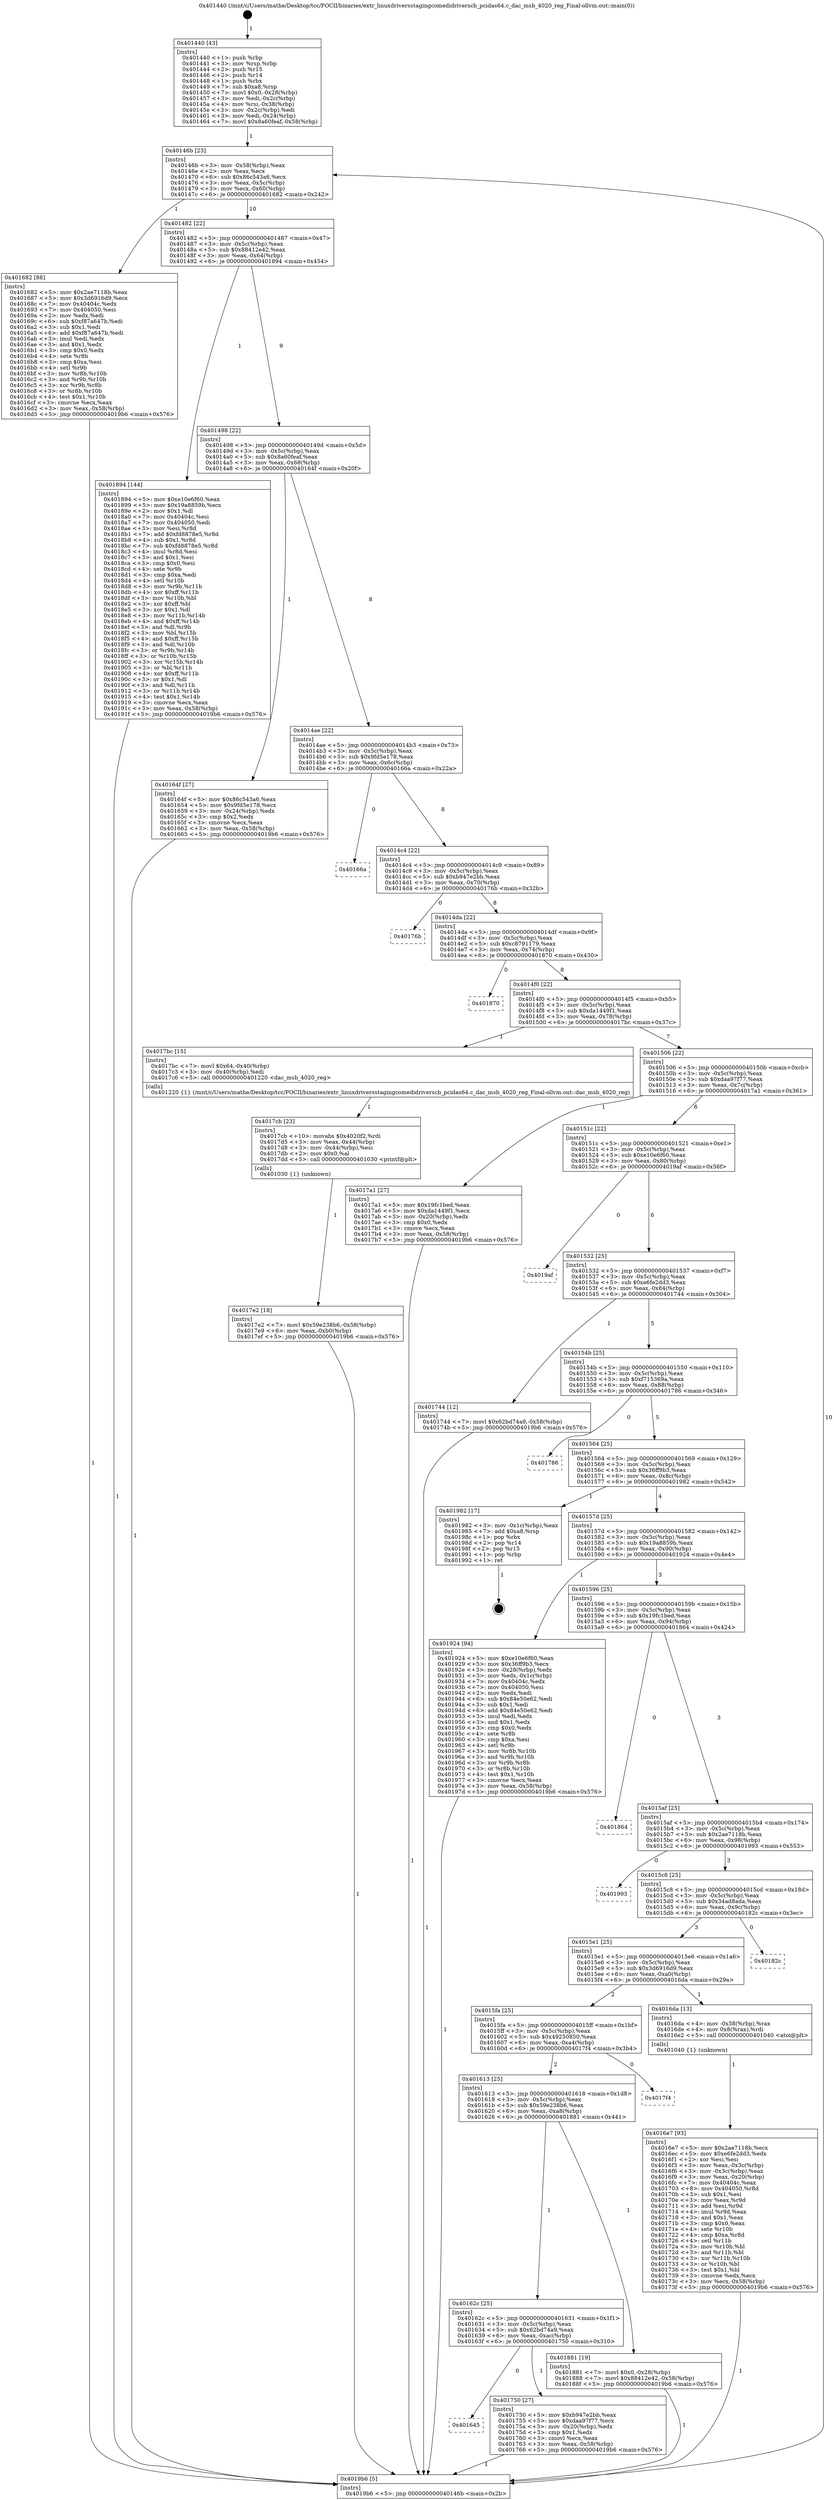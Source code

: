 digraph "0x401440" {
  label = "0x401440 (/mnt/c/Users/mathe/Desktop/tcc/POCII/binaries/extr_linuxdriversstagingcomedidriverscb_pcidas64.c_dac_msb_4020_reg_Final-ollvm.out::main(0))"
  labelloc = "t"
  node[shape=record]

  Entry [label="",width=0.3,height=0.3,shape=circle,fillcolor=black,style=filled]
  "0x40146b" [label="{
     0x40146b [23]\l
     | [instrs]\l
     &nbsp;&nbsp;0x40146b \<+3\>: mov -0x58(%rbp),%eax\l
     &nbsp;&nbsp;0x40146e \<+2\>: mov %eax,%ecx\l
     &nbsp;&nbsp;0x401470 \<+6\>: sub $0x86c543a6,%ecx\l
     &nbsp;&nbsp;0x401476 \<+3\>: mov %eax,-0x5c(%rbp)\l
     &nbsp;&nbsp;0x401479 \<+3\>: mov %ecx,-0x60(%rbp)\l
     &nbsp;&nbsp;0x40147c \<+6\>: je 0000000000401682 \<main+0x242\>\l
  }"]
  "0x401682" [label="{
     0x401682 [88]\l
     | [instrs]\l
     &nbsp;&nbsp;0x401682 \<+5\>: mov $0x2ae7118b,%eax\l
     &nbsp;&nbsp;0x401687 \<+5\>: mov $0x3d6916d9,%ecx\l
     &nbsp;&nbsp;0x40168c \<+7\>: mov 0x40404c,%edx\l
     &nbsp;&nbsp;0x401693 \<+7\>: mov 0x404050,%esi\l
     &nbsp;&nbsp;0x40169a \<+2\>: mov %edx,%edi\l
     &nbsp;&nbsp;0x40169c \<+6\>: sub $0xf87a647b,%edi\l
     &nbsp;&nbsp;0x4016a2 \<+3\>: sub $0x1,%edi\l
     &nbsp;&nbsp;0x4016a5 \<+6\>: add $0xf87a647b,%edi\l
     &nbsp;&nbsp;0x4016ab \<+3\>: imul %edi,%edx\l
     &nbsp;&nbsp;0x4016ae \<+3\>: and $0x1,%edx\l
     &nbsp;&nbsp;0x4016b1 \<+3\>: cmp $0x0,%edx\l
     &nbsp;&nbsp;0x4016b4 \<+4\>: sete %r8b\l
     &nbsp;&nbsp;0x4016b8 \<+3\>: cmp $0xa,%esi\l
     &nbsp;&nbsp;0x4016bb \<+4\>: setl %r9b\l
     &nbsp;&nbsp;0x4016bf \<+3\>: mov %r8b,%r10b\l
     &nbsp;&nbsp;0x4016c2 \<+3\>: and %r9b,%r10b\l
     &nbsp;&nbsp;0x4016c5 \<+3\>: xor %r9b,%r8b\l
     &nbsp;&nbsp;0x4016c8 \<+3\>: or %r8b,%r10b\l
     &nbsp;&nbsp;0x4016cb \<+4\>: test $0x1,%r10b\l
     &nbsp;&nbsp;0x4016cf \<+3\>: cmovne %ecx,%eax\l
     &nbsp;&nbsp;0x4016d2 \<+3\>: mov %eax,-0x58(%rbp)\l
     &nbsp;&nbsp;0x4016d5 \<+5\>: jmp 00000000004019b6 \<main+0x576\>\l
  }"]
  "0x401482" [label="{
     0x401482 [22]\l
     | [instrs]\l
     &nbsp;&nbsp;0x401482 \<+5\>: jmp 0000000000401487 \<main+0x47\>\l
     &nbsp;&nbsp;0x401487 \<+3\>: mov -0x5c(%rbp),%eax\l
     &nbsp;&nbsp;0x40148a \<+5\>: sub $0x88412e42,%eax\l
     &nbsp;&nbsp;0x40148f \<+3\>: mov %eax,-0x64(%rbp)\l
     &nbsp;&nbsp;0x401492 \<+6\>: je 0000000000401894 \<main+0x454\>\l
  }"]
  Exit [label="",width=0.3,height=0.3,shape=circle,fillcolor=black,style=filled,peripheries=2]
  "0x401894" [label="{
     0x401894 [144]\l
     | [instrs]\l
     &nbsp;&nbsp;0x401894 \<+5\>: mov $0xe10e6f60,%eax\l
     &nbsp;&nbsp;0x401899 \<+5\>: mov $0x19a8859b,%ecx\l
     &nbsp;&nbsp;0x40189e \<+2\>: mov $0x1,%dl\l
     &nbsp;&nbsp;0x4018a0 \<+7\>: mov 0x40404c,%esi\l
     &nbsp;&nbsp;0x4018a7 \<+7\>: mov 0x404050,%edi\l
     &nbsp;&nbsp;0x4018ae \<+3\>: mov %esi,%r8d\l
     &nbsp;&nbsp;0x4018b1 \<+7\>: add $0xfd8878e5,%r8d\l
     &nbsp;&nbsp;0x4018b8 \<+4\>: sub $0x1,%r8d\l
     &nbsp;&nbsp;0x4018bc \<+7\>: sub $0xfd8878e5,%r8d\l
     &nbsp;&nbsp;0x4018c3 \<+4\>: imul %r8d,%esi\l
     &nbsp;&nbsp;0x4018c7 \<+3\>: and $0x1,%esi\l
     &nbsp;&nbsp;0x4018ca \<+3\>: cmp $0x0,%esi\l
     &nbsp;&nbsp;0x4018cd \<+4\>: sete %r9b\l
     &nbsp;&nbsp;0x4018d1 \<+3\>: cmp $0xa,%edi\l
     &nbsp;&nbsp;0x4018d4 \<+4\>: setl %r10b\l
     &nbsp;&nbsp;0x4018d8 \<+3\>: mov %r9b,%r11b\l
     &nbsp;&nbsp;0x4018db \<+4\>: xor $0xff,%r11b\l
     &nbsp;&nbsp;0x4018df \<+3\>: mov %r10b,%bl\l
     &nbsp;&nbsp;0x4018e2 \<+3\>: xor $0xff,%bl\l
     &nbsp;&nbsp;0x4018e5 \<+3\>: xor $0x1,%dl\l
     &nbsp;&nbsp;0x4018e8 \<+3\>: mov %r11b,%r14b\l
     &nbsp;&nbsp;0x4018eb \<+4\>: and $0xff,%r14b\l
     &nbsp;&nbsp;0x4018ef \<+3\>: and %dl,%r9b\l
     &nbsp;&nbsp;0x4018f2 \<+3\>: mov %bl,%r15b\l
     &nbsp;&nbsp;0x4018f5 \<+4\>: and $0xff,%r15b\l
     &nbsp;&nbsp;0x4018f9 \<+3\>: and %dl,%r10b\l
     &nbsp;&nbsp;0x4018fc \<+3\>: or %r9b,%r14b\l
     &nbsp;&nbsp;0x4018ff \<+3\>: or %r10b,%r15b\l
     &nbsp;&nbsp;0x401902 \<+3\>: xor %r15b,%r14b\l
     &nbsp;&nbsp;0x401905 \<+3\>: or %bl,%r11b\l
     &nbsp;&nbsp;0x401908 \<+4\>: xor $0xff,%r11b\l
     &nbsp;&nbsp;0x40190c \<+3\>: or $0x1,%dl\l
     &nbsp;&nbsp;0x40190f \<+3\>: and %dl,%r11b\l
     &nbsp;&nbsp;0x401912 \<+3\>: or %r11b,%r14b\l
     &nbsp;&nbsp;0x401915 \<+4\>: test $0x1,%r14b\l
     &nbsp;&nbsp;0x401919 \<+3\>: cmovne %ecx,%eax\l
     &nbsp;&nbsp;0x40191c \<+3\>: mov %eax,-0x58(%rbp)\l
     &nbsp;&nbsp;0x40191f \<+5\>: jmp 00000000004019b6 \<main+0x576\>\l
  }"]
  "0x401498" [label="{
     0x401498 [22]\l
     | [instrs]\l
     &nbsp;&nbsp;0x401498 \<+5\>: jmp 000000000040149d \<main+0x5d\>\l
     &nbsp;&nbsp;0x40149d \<+3\>: mov -0x5c(%rbp),%eax\l
     &nbsp;&nbsp;0x4014a0 \<+5\>: sub $0x8a60feaf,%eax\l
     &nbsp;&nbsp;0x4014a5 \<+3\>: mov %eax,-0x68(%rbp)\l
     &nbsp;&nbsp;0x4014a8 \<+6\>: je 000000000040164f \<main+0x20f\>\l
  }"]
  "0x4017e2" [label="{
     0x4017e2 [18]\l
     | [instrs]\l
     &nbsp;&nbsp;0x4017e2 \<+7\>: movl $0x59e238b6,-0x58(%rbp)\l
     &nbsp;&nbsp;0x4017e9 \<+6\>: mov %eax,-0xb0(%rbp)\l
     &nbsp;&nbsp;0x4017ef \<+5\>: jmp 00000000004019b6 \<main+0x576\>\l
  }"]
  "0x40164f" [label="{
     0x40164f [27]\l
     | [instrs]\l
     &nbsp;&nbsp;0x40164f \<+5\>: mov $0x86c543a6,%eax\l
     &nbsp;&nbsp;0x401654 \<+5\>: mov $0x9fd5e178,%ecx\l
     &nbsp;&nbsp;0x401659 \<+3\>: mov -0x24(%rbp),%edx\l
     &nbsp;&nbsp;0x40165c \<+3\>: cmp $0x2,%edx\l
     &nbsp;&nbsp;0x40165f \<+3\>: cmovne %ecx,%eax\l
     &nbsp;&nbsp;0x401662 \<+3\>: mov %eax,-0x58(%rbp)\l
     &nbsp;&nbsp;0x401665 \<+5\>: jmp 00000000004019b6 \<main+0x576\>\l
  }"]
  "0x4014ae" [label="{
     0x4014ae [22]\l
     | [instrs]\l
     &nbsp;&nbsp;0x4014ae \<+5\>: jmp 00000000004014b3 \<main+0x73\>\l
     &nbsp;&nbsp;0x4014b3 \<+3\>: mov -0x5c(%rbp),%eax\l
     &nbsp;&nbsp;0x4014b6 \<+5\>: sub $0x9fd5e178,%eax\l
     &nbsp;&nbsp;0x4014bb \<+3\>: mov %eax,-0x6c(%rbp)\l
     &nbsp;&nbsp;0x4014be \<+6\>: je 000000000040166a \<main+0x22a\>\l
  }"]
  "0x4019b6" [label="{
     0x4019b6 [5]\l
     | [instrs]\l
     &nbsp;&nbsp;0x4019b6 \<+5\>: jmp 000000000040146b \<main+0x2b\>\l
  }"]
  "0x401440" [label="{
     0x401440 [43]\l
     | [instrs]\l
     &nbsp;&nbsp;0x401440 \<+1\>: push %rbp\l
     &nbsp;&nbsp;0x401441 \<+3\>: mov %rsp,%rbp\l
     &nbsp;&nbsp;0x401444 \<+2\>: push %r15\l
     &nbsp;&nbsp;0x401446 \<+2\>: push %r14\l
     &nbsp;&nbsp;0x401448 \<+1\>: push %rbx\l
     &nbsp;&nbsp;0x401449 \<+7\>: sub $0xa8,%rsp\l
     &nbsp;&nbsp;0x401450 \<+7\>: movl $0x0,-0x28(%rbp)\l
     &nbsp;&nbsp;0x401457 \<+3\>: mov %edi,-0x2c(%rbp)\l
     &nbsp;&nbsp;0x40145a \<+4\>: mov %rsi,-0x38(%rbp)\l
     &nbsp;&nbsp;0x40145e \<+3\>: mov -0x2c(%rbp),%edi\l
     &nbsp;&nbsp;0x401461 \<+3\>: mov %edi,-0x24(%rbp)\l
     &nbsp;&nbsp;0x401464 \<+7\>: movl $0x8a60feaf,-0x58(%rbp)\l
  }"]
  "0x4017cb" [label="{
     0x4017cb [23]\l
     | [instrs]\l
     &nbsp;&nbsp;0x4017cb \<+10\>: movabs $0x4020f2,%rdi\l
     &nbsp;&nbsp;0x4017d5 \<+3\>: mov %eax,-0x44(%rbp)\l
     &nbsp;&nbsp;0x4017d8 \<+3\>: mov -0x44(%rbp),%esi\l
     &nbsp;&nbsp;0x4017db \<+2\>: mov $0x0,%al\l
     &nbsp;&nbsp;0x4017dd \<+5\>: call 0000000000401030 \<printf@plt\>\l
     | [calls]\l
     &nbsp;&nbsp;0x401030 \{1\} (unknown)\l
  }"]
  "0x40166a" [label="{
     0x40166a\l
  }", style=dashed]
  "0x4014c4" [label="{
     0x4014c4 [22]\l
     | [instrs]\l
     &nbsp;&nbsp;0x4014c4 \<+5\>: jmp 00000000004014c9 \<main+0x89\>\l
     &nbsp;&nbsp;0x4014c9 \<+3\>: mov -0x5c(%rbp),%eax\l
     &nbsp;&nbsp;0x4014cc \<+5\>: sub $0xb947e2bb,%eax\l
     &nbsp;&nbsp;0x4014d1 \<+3\>: mov %eax,-0x70(%rbp)\l
     &nbsp;&nbsp;0x4014d4 \<+6\>: je 000000000040176b \<main+0x32b\>\l
  }"]
  "0x401645" [label="{
     0x401645\l
  }", style=dashed]
  "0x40176b" [label="{
     0x40176b\l
  }", style=dashed]
  "0x4014da" [label="{
     0x4014da [22]\l
     | [instrs]\l
     &nbsp;&nbsp;0x4014da \<+5\>: jmp 00000000004014df \<main+0x9f\>\l
     &nbsp;&nbsp;0x4014df \<+3\>: mov -0x5c(%rbp),%eax\l
     &nbsp;&nbsp;0x4014e2 \<+5\>: sub $0xc8791179,%eax\l
     &nbsp;&nbsp;0x4014e7 \<+3\>: mov %eax,-0x74(%rbp)\l
     &nbsp;&nbsp;0x4014ea \<+6\>: je 0000000000401870 \<main+0x430\>\l
  }"]
  "0x401750" [label="{
     0x401750 [27]\l
     | [instrs]\l
     &nbsp;&nbsp;0x401750 \<+5\>: mov $0xb947e2bb,%eax\l
     &nbsp;&nbsp;0x401755 \<+5\>: mov $0xdaa97f77,%ecx\l
     &nbsp;&nbsp;0x40175a \<+3\>: mov -0x20(%rbp),%edx\l
     &nbsp;&nbsp;0x40175d \<+3\>: cmp $0x1,%edx\l
     &nbsp;&nbsp;0x401760 \<+3\>: cmovl %ecx,%eax\l
     &nbsp;&nbsp;0x401763 \<+3\>: mov %eax,-0x58(%rbp)\l
     &nbsp;&nbsp;0x401766 \<+5\>: jmp 00000000004019b6 \<main+0x576\>\l
  }"]
  "0x401870" [label="{
     0x401870\l
  }", style=dashed]
  "0x4014f0" [label="{
     0x4014f0 [22]\l
     | [instrs]\l
     &nbsp;&nbsp;0x4014f0 \<+5\>: jmp 00000000004014f5 \<main+0xb5\>\l
     &nbsp;&nbsp;0x4014f5 \<+3\>: mov -0x5c(%rbp),%eax\l
     &nbsp;&nbsp;0x4014f8 \<+5\>: sub $0xda1449f1,%eax\l
     &nbsp;&nbsp;0x4014fd \<+3\>: mov %eax,-0x78(%rbp)\l
     &nbsp;&nbsp;0x401500 \<+6\>: je 00000000004017bc \<main+0x37c\>\l
  }"]
  "0x40162c" [label="{
     0x40162c [25]\l
     | [instrs]\l
     &nbsp;&nbsp;0x40162c \<+5\>: jmp 0000000000401631 \<main+0x1f1\>\l
     &nbsp;&nbsp;0x401631 \<+3\>: mov -0x5c(%rbp),%eax\l
     &nbsp;&nbsp;0x401634 \<+5\>: sub $0x62bd74a9,%eax\l
     &nbsp;&nbsp;0x401639 \<+6\>: mov %eax,-0xac(%rbp)\l
     &nbsp;&nbsp;0x40163f \<+6\>: je 0000000000401750 \<main+0x310\>\l
  }"]
  "0x4017bc" [label="{
     0x4017bc [15]\l
     | [instrs]\l
     &nbsp;&nbsp;0x4017bc \<+7\>: movl $0x64,-0x40(%rbp)\l
     &nbsp;&nbsp;0x4017c3 \<+3\>: mov -0x40(%rbp),%edi\l
     &nbsp;&nbsp;0x4017c6 \<+5\>: call 0000000000401220 \<dac_msb_4020_reg\>\l
     | [calls]\l
     &nbsp;&nbsp;0x401220 \{1\} (/mnt/c/Users/mathe/Desktop/tcc/POCII/binaries/extr_linuxdriversstagingcomedidriverscb_pcidas64.c_dac_msb_4020_reg_Final-ollvm.out::dac_msb_4020_reg)\l
  }"]
  "0x401506" [label="{
     0x401506 [22]\l
     | [instrs]\l
     &nbsp;&nbsp;0x401506 \<+5\>: jmp 000000000040150b \<main+0xcb\>\l
     &nbsp;&nbsp;0x40150b \<+3\>: mov -0x5c(%rbp),%eax\l
     &nbsp;&nbsp;0x40150e \<+5\>: sub $0xdaa97f77,%eax\l
     &nbsp;&nbsp;0x401513 \<+3\>: mov %eax,-0x7c(%rbp)\l
     &nbsp;&nbsp;0x401516 \<+6\>: je 00000000004017a1 \<main+0x361\>\l
  }"]
  "0x401881" [label="{
     0x401881 [19]\l
     | [instrs]\l
     &nbsp;&nbsp;0x401881 \<+7\>: movl $0x0,-0x28(%rbp)\l
     &nbsp;&nbsp;0x401888 \<+7\>: movl $0x88412e42,-0x58(%rbp)\l
     &nbsp;&nbsp;0x40188f \<+5\>: jmp 00000000004019b6 \<main+0x576\>\l
  }"]
  "0x4017a1" [label="{
     0x4017a1 [27]\l
     | [instrs]\l
     &nbsp;&nbsp;0x4017a1 \<+5\>: mov $0x19fc1bed,%eax\l
     &nbsp;&nbsp;0x4017a6 \<+5\>: mov $0xda1449f1,%ecx\l
     &nbsp;&nbsp;0x4017ab \<+3\>: mov -0x20(%rbp),%edx\l
     &nbsp;&nbsp;0x4017ae \<+3\>: cmp $0x0,%edx\l
     &nbsp;&nbsp;0x4017b1 \<+3\>: cmove %ecx,%eax\l
     &nbsp;&nbsp;0x4017b4 \<+3\>: mov %eax,-0x58(%rbp)\l
     &nbsp;&nbsp;0x4017b7 \<+5\>: jmp 00000000004019b6 \<main+0x576\>\l
  }"]
  "0x40151c" [label="{
     0x40151c [22]\l
     | [instrs]\l
     &nbsp;&nbsp;0x40151c \<+5\>: jmp 0000000000401521 \<main+0xe1\>\l
     &nbsp;&nbsp;0x401521 \<+3\>: mov -0x5c(%rbp),%eax\l
     &nbsp;&nbsp;0x401524 \<+5\>: sub $0xe10e6f60,%eax\l
     &nbsp;&nbsp;0x401529 \<+3\>: mov %eax,-0x80(%rbp)\l
     &nbsp;&nbsp;0x40152c \<+6\>: je 00000000004019af \<main+0x56f\>\l
  }"]
  "0x401613" [label="{
     0x401613 [25]\l
     | [instrs]\l
     &nbsp;&nbsp;0x401613 \<+5\>: jmp 0000000000401618 \<main+0x1d8\>\l
     &nbsp;&nbsp;0x401618 \<+3\>: mov -0x5c(%rbp),%eax\l
     &nbsp;&nbsp;0x40161b \<+5\>: sub $0x59e238b6,%eax\l
     &nbsp;&nbsp;0x401620 \<+6\>: mov %eax,-0xa8(%rbp)\l
     &nbsp;&nbsp;0x401626 \<+6\>: je 0000000000401881 \<main+0x441\>\l
  }"]
  "0x4019af" [label="{
     0x4019af\l
  }", style=dashed]
  "0x401532" [label="{
     0x401532 [25]\l
     | [instrs]\l
     &nbsp;&nbsp;0x401532 \<+5\>: jmp 0000000000401537 \<main+0xf7\>\l
     &nbsp;&nbsp;0x401537 \<+3\>: mov -0x5c(%rbp),%eax\l
     &nbsp;&nbsp;0x40153a \<+5\>: sub $0xe6fe2dd3,%eax\l
     &nbsp;&nbsp;0x40153f \<+6\>: mov %eax,-0x84(%rbp)\l
     &nbsp;&nbsp;0x401545 \<+6\>: je 0000000000401744 \<main+0x304\>\l
  }"]
  "0x4017f4" [label="{
     0x4017f4\l
  }", style=dashed]
  "0x401744" [label="{
     0x401744 [12]\l
     | [instrs]\l
     &nbsp;&nbsp;0x401744 \<+7\>: movl $0x62bd74a9,-0x58(%rbp)\l
     &nbsp;&nbsp;0x40174b \<+5\>: jmp 00000000004019b6 \<main+0x576\>\l
  }"]
  "0x40154b" [label="{
     0x40154b [25]\l
     | [instrs]\l
     &nbsp;&nbsp;0x40154b \<+5\>: jmp 0000000000401550 \<main+0x110\>\l
     &nbsp;&nbsp;0x401550 \<+3\>: mov -0x5c(%rbp),%eax\l
     &nbsp;&nbsp;0x401553 \<+5\>: sub $0xf715369a,%eax\l
     &nbsp;&nbsp;0x401558 \<+6\>: mov %eax,-0x88(%rbp)\l
     &nbsp;&nbsp;0x40155e \<+6\>: je 0000000000401786 \<main+0x346\>\l
  }"]
  "0x4016e7" [label="{
     0x4016e7 [93]\l
     | [instrs]\l
     &nbsp;&nbsp;0x4016e7 \<+5\>: mov $0x2ae7118b,%ecx\l
     &nbsp;&nbsp;0x4016ec \<+5\>: mov $0xe6fe2dd3,%edx\l
     &nbsp;&nbsp;0x4016f1 \<+2\>: xor %esi,%esi\l
     &nbsp;&nbsp;0x4016f3 \<+3\>: mov %eax,-0x3c(%rbp)\l
     &nbsp;&nbsp;0x4016f6 \<+3\>: mov -0x3c(%rbp),%eax\l
     &nbsp;&nbsp;0x4016f9 \<+3\>: mov %eax,-0x20(%rbp)\l
     &nbsp;&nbsp;0x4016fc \<+7\>: mov 0x40404c,%eax\l
     &nbsp;&nbsp;0x401703 \<+8\>: mov 0x404050,%r8d\l
     &nbsp;&nbsp;0x40170b \<+3\>: sub $0x1,%esi\l
     &nbsp;&nbsp;0x40170e \<+3\>: mov %eax,%r9d\l
     &nbsp;&nbsp;0x401711 \<+3\>: add %esi,%r9d\l
     &nbsp;&nbsp;0x401714 \<+4\>: imul %r9d,%eax\l
     &nbsp;&nbsp;0x401718 \<+3\>: and $0x1,%eax\l
     &nbsp;&nbsp;0x40171b \<+3\>: cmp $0x0,%eax\l
     &nbsp;&nbsp;0x40171e \<+4\>: sete %r10b\l
     &nbsp;&nbsp;0x401722 \<+4\>: cmp $0xa,%r8d\l
     &nbsp;&nbsp;0x401726 \<+4\>: setl %r11b\l
     &nbsp;&nbsp;0x40172a \<+3\>: mov %r10b,%bl\l
     &nbsp;&nbsp;0x40172d \<+3\>: and %r11b,%bl\l
     &nbsp;&nbsp;0x401730 \<+3\>: xor %r11b,%r10b\l
     &nbsp;&nbsp;0x401733 \<+3\>: or %r10b,%bl\l
     &nbsp;&nbsp;0x401736 \<+3\>: test $0x1,%bl\l
     &nbsp;&nbsp;0x401739 \<+3\>: cmovne %edx,%ecx\l
     &nbsp;&nbsp;0x40173c \<+3\>: mov %ecx,-0x58(%rbp)\l
     &nbsp;&nbsp;0x40173f \<+5\>: jmp 00000000004019b6 \<main+0x576\>\l
  }"]
  "0x401786" [label="{
     0x401786\l
  }", style=dashed]
  "0x401564" [label="{
     0x401564 [25]\l
     | [instrs]\l
     &nbsp;&nbsp;0x401564 \<+5\>: jmp 0000000000401569 \<main+0x129\>\l
     &nbsp;&nbsp;0x401569 \<+3\>: mov -0x5c(%rbp),%eax\l
     &nbsp;&nbsp;0x40156c \<+5\>: sub $0x36ff9b3,%eax\l
     &nbsp;&nbsp;0x401571 \<+6\>: mov %eax,-0x8c(%rbp)\l
     &nbsp;&nbsp;0x401577 \<+6\>: je 0000000000401982 \<main+0x542\>\l
  }"]
  "0x4015fa" [label="{
     0x4015fa [25]\l
     | [instrs]\l
     &nbsp;&nbsp;0x4015fa \<+5\>: jmp 00000000004015ff \<main+0x1bf\>\l
     &nbsp;&nbsp;0x4015ff \<+3\>: mov -0x5c(%rbp),%eax\l
     &nbsp;&nbsp;0x401602 \<+5\>: sub $0x49250850,%eax\l
     &nbsp;&nbsp;0x401607 \<+6\>: mov %eax,-0xa4(%rbp)\l
     &nbsp;&nbsp;0x40160d \<+6\>: je 00000000004017f4 \<main+0x3b4\>\l
  }"]
  "0x401982" [label="{
     0x401982 [17]\l
     | [instrs]\l
     &nbsp;&nbsp;0x401982 \<+3\>: mov -0x1c(%rbp),%eax\l
     &nbsp;&nbsp;0x401985 \<+7\>: add $0xa8,%rsp\l
     &nbsp;&nbsp;0x40198c \<+1\>: pop %rbx\l
     &nbsp;&nbsp;0x40198d \<+2\>: pop %r14\l
     &nbsp;&nbsp;0x40198f \<+2\>: pop %r15\l
     &nbsp;&nbsp;0x401991 \<+1\>: pop %rbp\l
     &nbsp;&nbsp;0x401992 \<+1\>: ret\l
  }"]
  "0x40157d" [label="{
     0x40157d [25]\l
     | [instrs]\l
     &nbsp;&nbsp;0x40157d \<+5\>: jmp 0000000000401582 \<main+0x142\>\l
     &nbsp;&nbsp;0x401582 \<+3\>: mov -0x5c(%rbp),%eax\l
     &nbsp;&nbsp;0x401585 \<+5\>: sub $0x19a8859b,%eax\l
     &nbsp;&nbsp;0x40158a \<+6\>: mov %eax,-0x90(%rbp)\l
     &nbsp;&nbsp;0x401590 \<+6\>: je 0000000000401924 \<main+0x4e4\>\l
  }"]
  "0x4016da" [label="{
     0x4016da [13]\l
     | [instrs]\l
     &nbsp;&nbsp;0x4016da \<+4\>: mov -0x38(%rbp),%rax\l
     &nbsp;&nbsp;0x4016de \<+4\>: mov 0x8(%rax),%rdi\l
     &nbsp;&nbsp;0x4016e2 \<+5\>: call 0000000000401040 \<atoi@plt\>\l
     | [calls]\l
     &nbsp;&nbsp;0x401040 \{1\} (unknown)\l
  }"]
  "0x401924" [label="{
     0x401924 [94]\l
     | [instrs]\l
     &nbsp;&nbsp;0x401924 \<+5\>: mov $0xe10e6f60,%eax\l
     &nbsp;&nbsp;0x401929 \<+5\>: mov $0x36ff9b3,%ecx\l
     &nbsp;&nbsp;0x40192e \<+3\>: mov -0x28(%rbp),%edx\l
     &nbsp;&nbsp;0x401931 \<+3\>: mov %edx,-0x1c(%rbp)\l
     &nbsp;&nbsp;0x401934 \<+7\>: mov 0x40404c,%edx\l
     &nbsp;&nbsp;0x40193b \<+7\>: mov 0x404050,%esi\l
     &nbsp;&nbsp;0x401942 \<+2\>: mov %edx,%edi\l
     &nbsp;&nbsp;0x401944 \<+6\>: sub $0x84e50e62,%edi\l
     &nbsp;&nbsp;0x40194a \<+3\>: sub $0x1,%edi\l
     &nbsp;&nbsp;0x40194d \<+6\>: add $0x84e50e62,%edi\l
     &nbsp;&nbsp;0x401953 \<+3\>: imul %edi,%edx\l
     &nbsp;&nbsp;0x401956 \<+3\>: and $0x1,%edx\l
     &nbsp;&nbsp;0x401959 \<+3\>: cmp $0x0,%edx\l
     &nbsp;&nbsp;0x40195c \<+4\>: sete %r8b\l
     &nbsp;&nbsp;0x401960 \<+3\>: cmp $0xa,%esi\l
     &nbsp;&nbsp;0x401963 \<+4\>: setl %r9b\l
     &nbsp;&nbsp;0x401967 \<+3\>: mov %r8b,%r10b\l
     &nbsp;&nbsp;0x40196a \<+3\>: and %r9b,%r10b\l
     &nbsp;&nbsp;0x40196d \<+3\>: xor %r9b,%r8b\l
     &nbsp;&nbsp;0x401970 \<+3\>: or %r8b,%r10b\l
     &nbsp;&nbsp;0x401973 \<+4\>: test $0x1,%r10b\l
     &nbsp;&nbsp;0x401977 \<+3\>: cmovne %ecx,%eax\l
     &nbsp;&nbsp;0x40197a \<+3\>: mov %eax,-0x58(%rbp)\l
     &nbsp;&nbsp;0x40197d \<+5\>: jmp 00000000004019b6 \<main+0x576\>\l
  }"]
  "0x401596" [label="{
     0x401596 [25]\l
     | [instrs]\l
     &nbsp;&nbsp;0x401596 \<+5\>: jmp 000000000040159b \<main+0x15b\>\l
     &nbsp;&nbsp;0x40159b \<+3\>: mov -0x5c(%rbp),%eax\l
     &nbsp;&nbsp;0x40159e \<+5\>: sub $0x19fc1bed,%eax\l
     &nbsp;&nbsp;0x4015a3 \<+6\>: mov %eax,-0x94(%rbp)\l
     &nbsp;&nbsp;0x4015a9 \<+6\>: je 0000000000401864 \<main+0x424\>\l
  }"]
  "0x4015e1" [label="{
     0x4015e1 [25]\l
     | [instrs]\l
     &nbsp;&nbsp;0x4015e1 \<+5\>: jmp 00000000004015e6 \<main+0x1a6\>\l
     &nbsp;&nbsp;0x4015e6 \<+3\>: mov -0x5c(%rbp),%eax\l
     &nbsp;&nbsp;0x4015e9 \<+5\>: sub $0x3d6916d9,%eax\l
     &nbsp;&nbsp;0x4015ee \<+6\>: mov %eax,-0xa0(%rbp)\l
     &nbsp;&nbsp;0x4015f4 \<+6\>: je 00000000004016da \<main+0x29a\>\l
  }"]
  "0x401864" [label="{
     0x401864\l
  }", style=dashed]
  "0x4015af" [label="{
     0x4015af [25]\l
     | [instrs]\l
     &nbsp;&nbsp;0x4015af \<+5\>: jmp 00000000004015b4 \<main+0x174\>\l
     &nbsp;&nbsp;0x4015b4 \<+3\>: mov -0x5c(%rbp),%eax\l
     &nbsp;&nbsp;0x4015b7 \<+5\>: sub $0x2ae7118b,%eax\l
     &nbsp;&nbsp;0x4015bc \<+6\>: mov %eax,-0x98(%rbp)\l
     &nbsp;&nbsp;0x4015c2 \<+6\>: je 0000000000401993 \<main+0x553\>\l
  }"]
  "0x40182c" [label="{
     0x40182c\l
  }", style=dashed]
  "0x401993" [label="{
     0x401993\l
  }", style=dashed]
  "0x4015c8" [label="{
     0x4015c8 [25]\l
     | [instrs]\l
     &nbsp;&nbsp;0x4015c8 \<+5\>: jmp 00000000004015cd \<main+0x18d\>\l
     &nbsp;&nbsp;0x4015cd \<+3\>: mov -0x5c(%rbp),%eax\l
     &nbsp;&nbsp;0x4015d0 \<+5\>: sub $0x34ad8ada,%eax\l
     &nbsp;&nbsp;0x4015d5 \<+6\>: mov %eax,-0x9c(%rbp)\l
     &nbsp;&nbsp;0x4015db \<+6\>: je 000000000040182c \<main+0x3ec\>\l
  }"]
  Entry -> "0x401440" [label=" 1"]
  "0x40146b" -> "0x401682" [label=" 1"]
  "0x40146b" -> "0x401482" [label=" 10"]
  "0x401982" -> Exit [label=" 1"]
  "0x401482" -> "0x401894" [label=" 1"]
  "0x401482" -> "0x401498" [label=" 9"]
  "0x401924" -> "0x4019b6" [label=" 1"]
  "0x401498" -> "0x40164f" [label=" 1"]
  "0x401498" -> "0x4014ae" [label=" 8"]
  "0x40164f" -> "0x4019b6" [label=" 1"]
  "0x401440" -> "0x40146b" [label=" 1"]
  "0x4019b6" -> "0x40146b" [label=" 10"]
  "0x401682" -> "0x4019b6" [label=" 1"]
  "0x401894" -> "0x4019b6" [label=" 1"]
  "0x4014ae" -> "0x40166a" [label=" 0"]
  "0x4014ae" -> "0x4014c4" [label=" 8"]
  "0x401881" -> "0x4019b6" [label=" 1"]
  "0x4014c4" -> "0x40176b" [label=" 0"]
  "0x4014c4" -> "0x4014da" [label=" 8"]
  "0x4017e2" -> "0x4019b6" [label=" 1"]
  "0x4014da" -> "0x401870" [label=" 0"]
  "0x4014da" -> "0x4014f0" [label=" 8"]
  "0x4017cb" -> "0x4017e2" [label=" 1"]
  "0x4014f0" -> "0x4017bc" [label=" 1"]
  "0x4014f0" -> "0x401506" [label=" 7"]
  "0x4017a1" -> "0x4019b6" [label=" 1"]
  "0x401506" -> "0x4017a1" [label=" 1"]
  "0x401506" -> "0x40151c" [label=" 6"]
  "0x401750" -> "0x4019b6" [label=" 1"]
  "0x40151c" -> "0x4019af" [label=" 0"]
  "0x40151c" -> "0x401532" [label=" 6"]
  "0x40162c" -> "0x401750" [label=" 1"]
  "0x401532" -> "0x401744" [label=" 1"]
  "0x401532" -> "0x40154b" [label=" 5"]
  "0x4017bc" -> "0x4017cb" [label=" 1"]
  "0x40154b" -> "0x401786" [label=" 0"]
  "0x40154b" -> "0x401564" [label=" 5"]
  "0x401613" -> "0x401881" [label=" 1"]
  "0x401564" -> "0x401982" [label=" 1"]
  "0x401564" -> "0x40157d" [label=" 4"]
  "0x40162c" -> "0x401645" [label=" 0"]
  "0x40157d" -> "0x401924" [label=" 1"]
  "0x40157d" -> "0x401596" [label=" 3"]
  "0x4015fa" -> "0x401613" [label=" 2"]
  "0x401596" -> "0x401864" [label=" 0"]
  "0x401596" -> "0x4015af" [label=" 3"]
  "0x401613" -> "0x40162c" [label=" 1"]
  "0x4015af" -> "0x401993" [label=" 0"]
  "0x4015af" -> "0x4015c8" [label=" 3"]
  "0x401744" -> "0x4019b6" [label=" 1"]
  "0x4015c8" -> "0x40182c" [label=" 0"]
  "0x4015c8" -> "0x4015e1" [label=" 3"]
  "0x4015fa" -> "0x4017f4" [label=" 0"]
  "0x4015e1" -> "0x4016da" [label=" 1"]
  "0x4015e1" -> "0x4015fa" [label=" 2"]
  "0x4016da" -> "0x4016e7" [label=" 1"]
  "0x4016e7" -> "0x4019b6" [label=" 1"]
}
